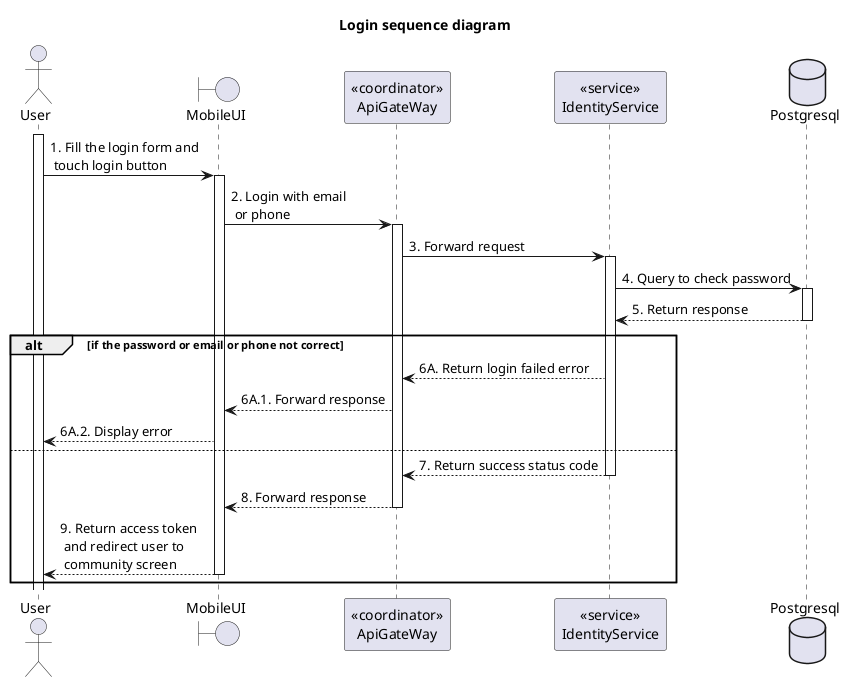 @startuml Sequence
title "Login sequence diagram"

actor User
activate User

boundary MobileUI
participant "<<coordinator>>\nApiGateWay" as ApiGateway
participant "<<service>>\nIdentityService" as IdentityService
database Postgresql

User -> MobileUI++: 1. Fill the login form and \n touch login button
MobileUI -> ApiGateway++: 2. Login with email\n or phone
ApiGateway -> IdentityService++: 3. Forward request
IdentityService -> Postgresql++: 4. Query to check password
IdentityService <-- Postgresql--: 5. Return response

alt if the password or email or phone not correct
    ApiGateway <-- IdentityService: 6A. Return login failed error
    MobileUI <-- ApiGateway: 6A.1. Forward response
    User <-- MobileUI: 6A.2. Display error
else 
    ApiGateway <-- IdentityService--: 7. Return success status code
    MobileUI <-- ApiGateway--: 8. Forward response
    User <-- MobileUI--: 9. Return access token\n and redirect user to\n community screen
end

@enduml
